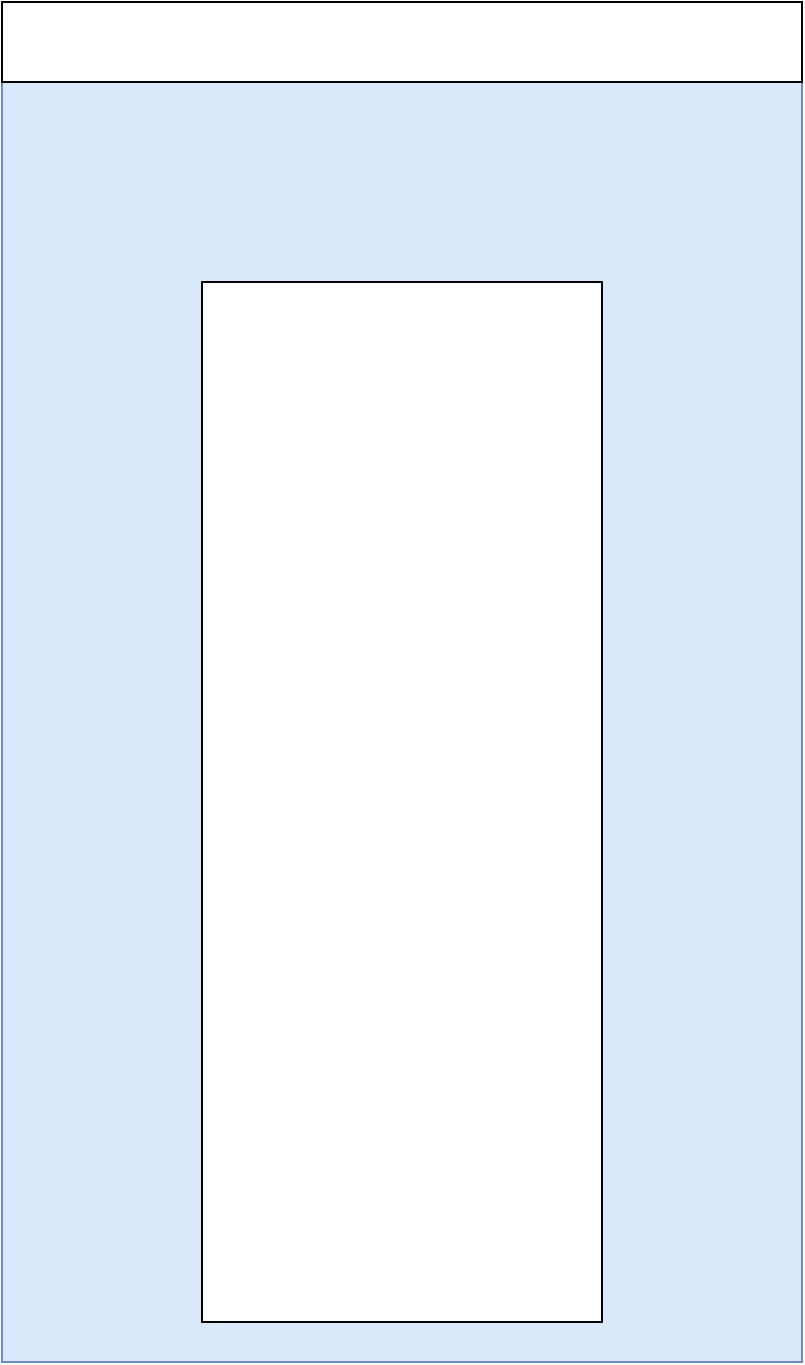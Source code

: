 <mxfile version="12.3.3" type="device" pages="1"><diagram id="-fd3CKtQi3ZI_cgTGxkT" name="Page-1"><mxGraphModel dx="2066" dy="1136" grid="1" gridSize="10" guides="1" tooltips="1" connect="1" arrows="1" fold="1" page="1" pageScale="1" pageWidth="850" pageHeight="1100" math="0" shadow="0"><root><mxCell id="0"/><mxCell id="1" parent="0"/><mxCell id="ygQgMcgrRFv3CZzQAtkm-2" value="" style="rounded=0;whiteSpace=wrap;html=1;fillColor=#dae8fc;strokeColor=#6c8ebf;" vertex="1" parent="1"><mxGeometry x="240" y="120" width="400" height="680" as="geometry"/></mxCell><mxCell id="ygQgMcgrRFv3CZzQAtkm-3" value="" style="rounded=0;whiteSpace=wrap;html=1;" vertex="1" parent="1"><mxGeometry x="340" y="260" width="200" height="520" as="geometry"/></mxCell><mxCell id="ygQgMcgrRFv3CZzQAtkm-4" value="" style="rounded=0;whiteSpace=wrap;html=1;" vertex="1" parent="1"><mxGeometry x="240" y="120" width="400" height="40" as="geometry"/></mxCell></root></mxGraphModel></diagram></mxfile>